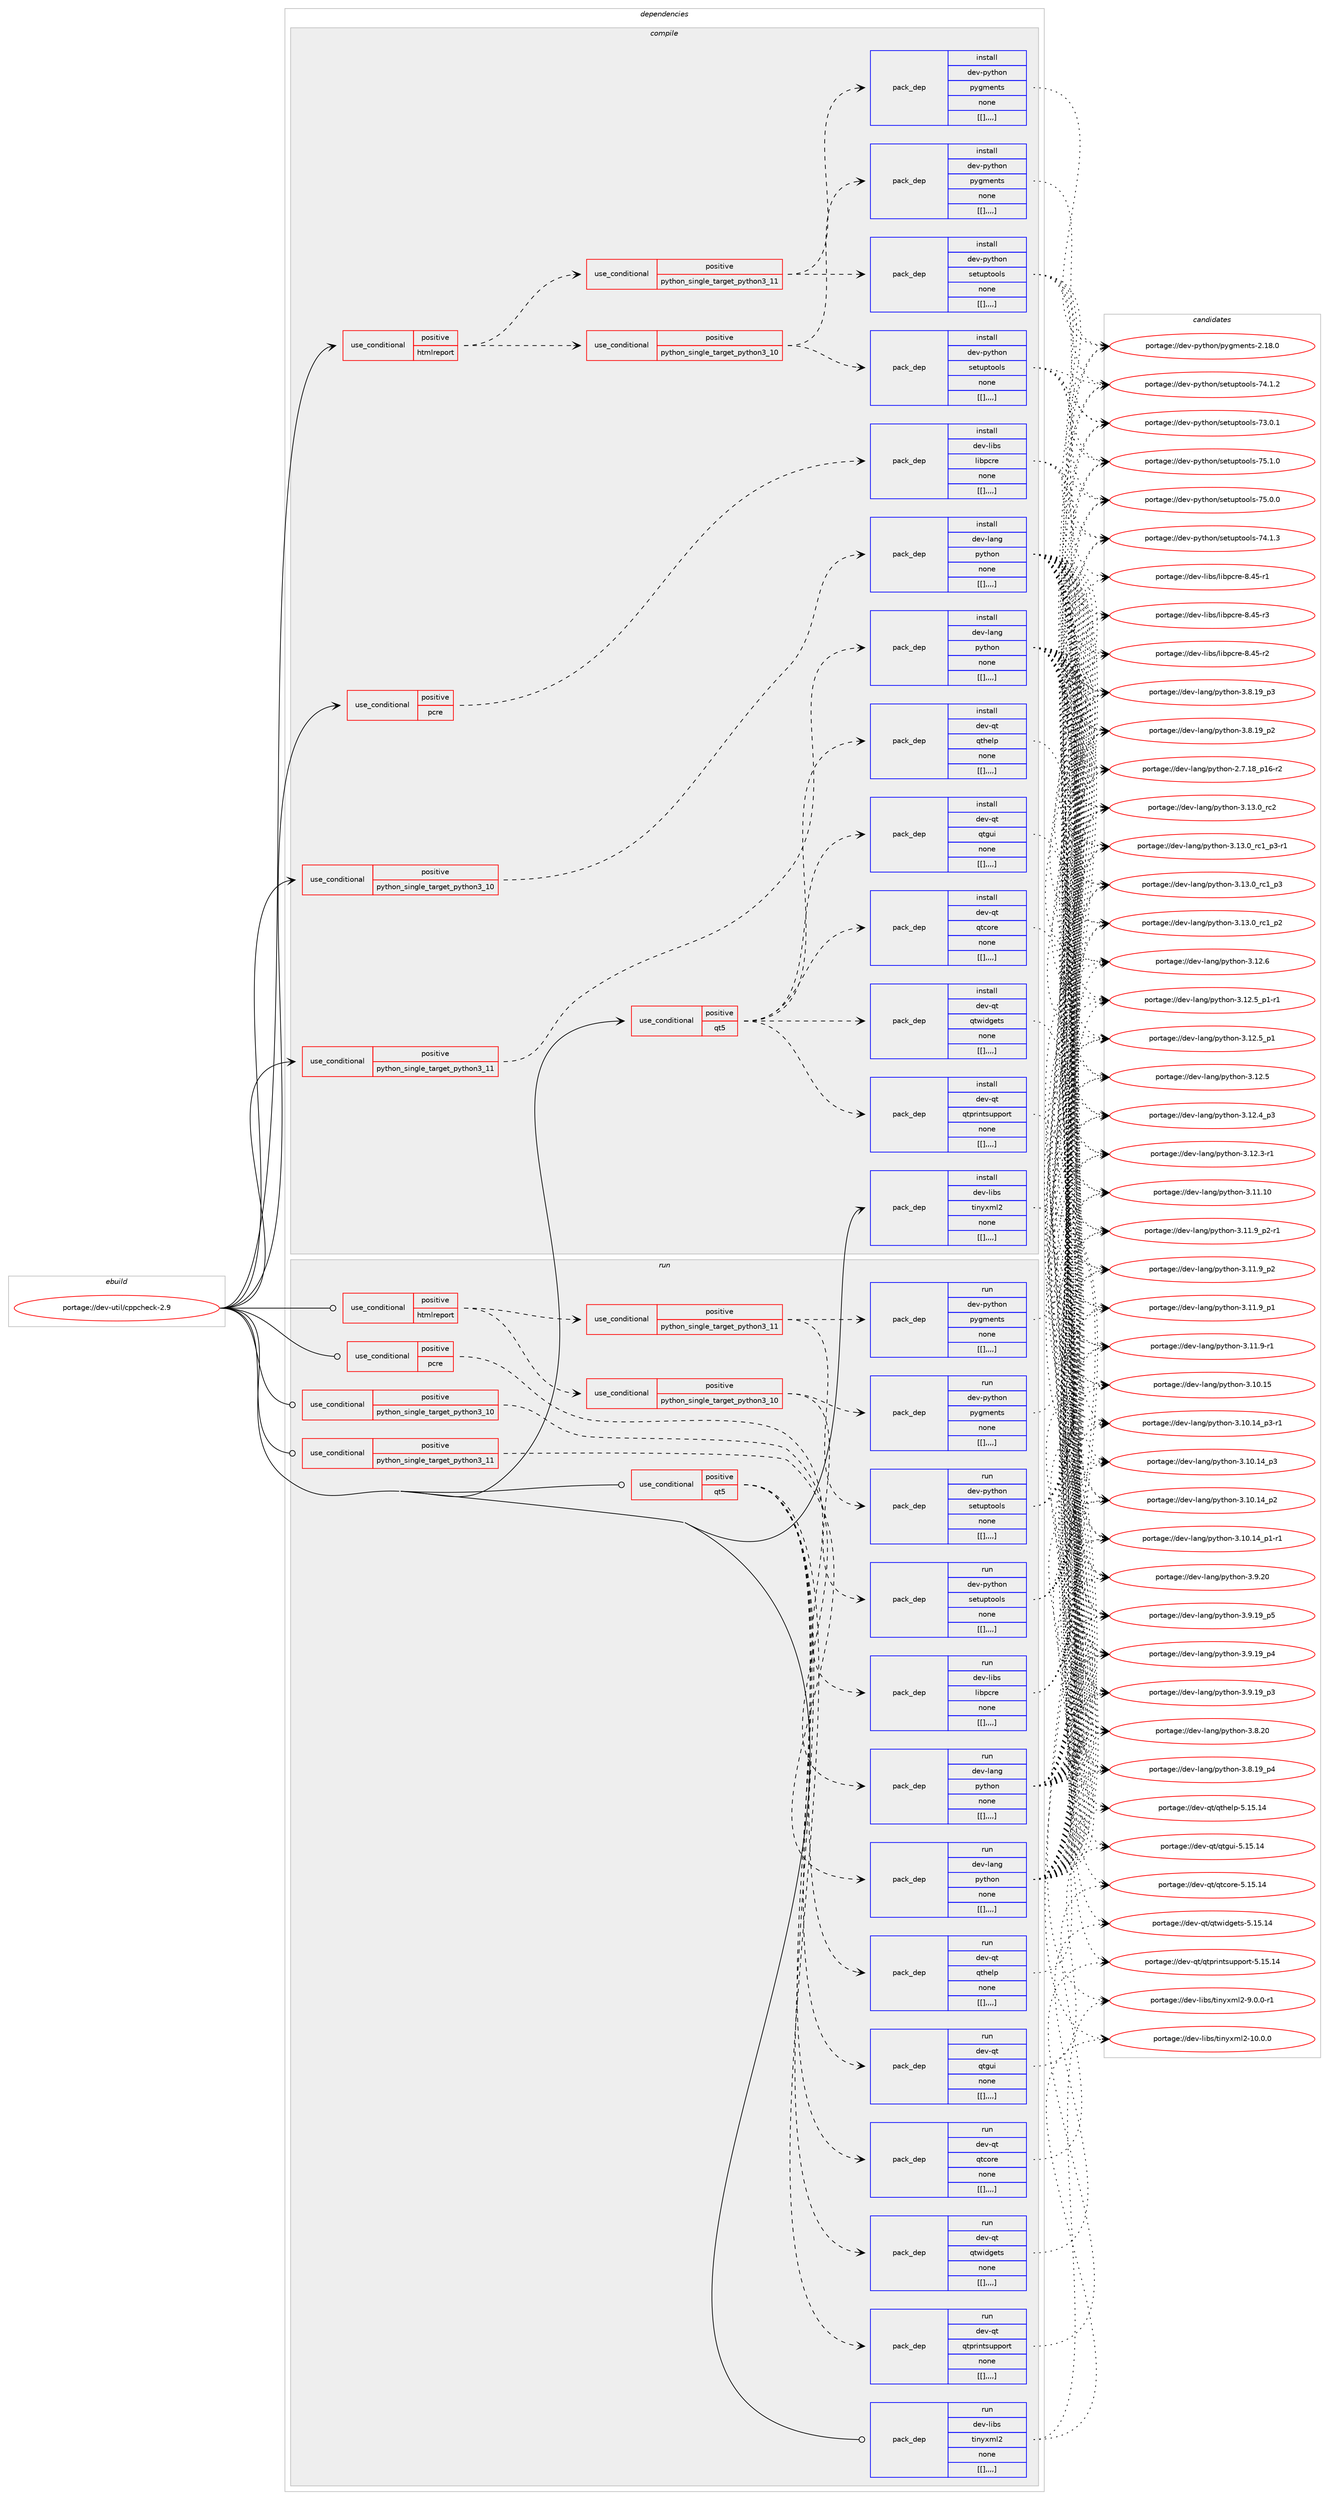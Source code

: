 digraph prolog {

# *************
# Graph options
# *************

newrank=true;
concentrate=true;
compound=true;
graph [rankdir=LR,fontname=Helvetica,fontsize=10,ranksep=1.5];#, ranksep=2.5, nodesep=0.2];
edge  [arrowhead=vee];
node  [fontname=Helvetica,fontsize=10];

# **********
# The ebuild
# **********

subgraph cluster_leftcol {
color=gray;
label=<<i>ebuild</i>>;
id [label="portage://dev-util/cppcheck-2.9", color=red, width=4, href="../dev-util/cppcheck-2.9.svg"];
}

# ****************
# The dependencies
# ****************

subgraph cluster_midcol {
color=gray;
label=<<i>dependencies</i>>;
subgraph cluster_compile {
fillcolor="#eeeeee";
style=filled;
label=<<i>compile</i>>;
subgraph cond61363 {
dependency216048 [label=<<TABLE BORDER="0" CELLBORDER="1" CELLSPACING="0" CELLPADDING="4"><TR><TD ROWSPAN="3" CELLPADDING="10">use_conditional</TD></TR><TR><TD>positive</TD></TR><TR><TD>htmlreport</TD></TR></TABLE>>, shape=none, color=red];
subgraph cond61364 {
dependency216049 [label=<<TABLE BORDER="0" CELLBORDER="1" CELLSPACING="0" CELLPADDING="4"><TR><TD ROWSPAN="3" CELLPADDING="10">use_conditional</TD></TR><TR><TD>positive</TD></TR><TR><TD>python_single_target_python3_10</TD></TR></TABLE>>, shape=none, color=red];
subgraph pack153289 {
dependency216050 [label=<<TABLE BORDER="0" CELLBORDER="1" CELLSPACING="0" CELLPADDING="4" WIDTH="220"><TR><TD ROWSPAN="6" CELLPADDING="30">pack_dep</TD></TR><TR><TD WIDTH="110">install</TD></TR><TR><TD>dev-python</TD></TR><TR><TD>pygments</TD></TR><TR><TD>none</TD></TR><TR><TD>[[],,,,]</TD></TR></TABLE>>, shape=none, color=blue];
}
dependency216049:e -> dependency216050:w [weight=20,style="dashed",arrowhead="vee"];
subgraph pack153290 {
dependency216051 [label=<<TABLE BORDER="0" CELLBORDER="1" CELLSPACING="0" CELLPADDING="4" WIDTH="220"><TR><TD ROWSPAN="6" CELLPADDING="30">pack_dep</TD></TR><TR><TD WIDTH="110">install</TD></TR><TR><TD>dev-python</TD></TR><TR><TD>setuptools</TD></TR><TR><TD>none</TD></TR><TR><TD>[[],,,,]</TD></TR></TABLE>>, shape=none, color=blue];
}
dependency216049:e -> dependency216051:w [weight=20,style="dashed",arrowhead="vee"];
}
dependency216048:e -> dependency216049:w [weight=20,style="dashed",arrowhead="vee"];
subgraph cond61365 {
dependency216052 [label=<<TABLE BORDER="0" CELLBORDER="1" CELLSPACING="0" CELLPADDING="4"><TR><TD ROWSPAN="3" CELLPADDING="10">use_conditional</TD></TR><TR><TD>positive</TD></TR><TR><TD>python_single_target_python3_11</TD></TR></TABLE>>, shape=none, color=red];
subgraph pack153291 {
dependency216053 [label=<<TABLE BORDER="0" CELLBORDER="1" CELLSPACING="0" CELLPADDING="4" WIDTH="220"><TR><TD ROWSPAN="6" CELLPADDING="30">pack_dep</TD></TR><TR><TD WIDTH="110">install</TD></TR><TR><TD>dev-python</TD></TR><TR><TD>pygments</TD></TR><TR><TD>none</TD></TR><TR><TD>[[],,,,]</TD></TR></TABLE>>, shape=none, color=blue];
}
dependency216052:e -> dependency216053:w [weight=20,style="dashed",arrowhead="vee"];
subgraph pack153292 {
dependency216054 [label=<<TABLE BORDER="0" CELLBORDER="1" CELLSPACING="0" CELLPADDING="4" WIDTH="220"><TR><TD ROWSPAN="6" CELLPADDING="30">pack_dep</TD></TR><TR><TD WIDTH="110">install</TD></TR><TR><TD>dev-python</TD></TR><TR><TD>setuptools</TD></TR><TR><TD>none</TD></TR><TR><TD>[[],,,,]</TD></TR></TABLE>>, shape=none, color=blue];
}
dependency216052:e -> dependency216054:w [weight=20,style="dashed",arrowhead="vee"];
}
dependency216048:e -> dependency216052:w [weight=20,style="dashed",arrowhead="vee"];
}
id:e -> dependency216048:w [weight=20,style="solid",arrowhead="vee"];
subgraph cond61366 {
dependency216055 [label=<<TABLE BORDER="0" CELLBORDER="1" CELLSPACING="0" CELLPADDING="4"><TR><TD ROWSPAN="3" CELLPADDING="10">use_conditional</TD></TR><TR><TD>positive</TD></TR><TR><TD>pcre</TD></TR></TABLE>>, shape=none, color=red];
subgraph pack153293 {
dependency216056 [label=<<TABLE BORDER="0" CELLBORDER="1" CELLSPACING="0" CELLPADDING="4" WIDTH="220"><TR><TD ROWSPAN="6" CELLPADDING="30">pack_dep</TD></TR><TR><TD WIDTH="110">install</TD></TR><TR><TD>dev-libs</TD></TR><TR><TD>libpcre</TD></TR><TR><TD>none</TD></TR><TR><TD>[[],,,,]</TD></TR></TABLE>>, shape=none, color=blue];
}
dependency216055:e -> dependency216056:w [weight=20,style="dashed",arrowhead="vee"];
}
id:e -> dependency216055:w [weight=20,style="solid",arrowhead="vee"];
subgraph cond61367 {
dependency216057 [label=<<TABLE BORDER="0" CELLBORDER="1" CELLSPACING="0" CELLPADDING="4"><TR><TD ROWSPAN="3" CELLPADDING="10">use_conditional</TD></TR><TR><TD>positive</TD></TR><TR><TD>python_single_target_python3_10</TD></TR></TABLE>>, shape=none, color=red];
subgraph pack153294 {
dependency216058 [label=<<TABLE BORDER="0" CELLBORDER="1" CELLSPACING="0" CELLPADDING="4" WIDTH="220"><TR><TD ROWSPAN="6" CELLPADDING="30">pack_dep</TD></TR><TR><TD WIDTH="110">install</TD></TR><TR><TD>dev-lang</TD></TR><TR><TD>python</TD></TR><TR><TD>none</TD></TR><TR><TD>[[],,,,]</TD></TR></TABLE>>, shape=none, color=blue];
}
dependency216057:e -> dependency216058:w [weight=20,style="dashed",arrowhead="vee"];
}
id:e -> dependency216057:w [weight=20,style="solid",arrowhead="vee"];
subgraph cond61368 {
dependency216059 [label=<<TABLE BORDER="0" CELLBORDER="1" CELLSPACING="0" CELLPADDING="4"><TR><TD ROWSPAN="3" CELLPADDING="10">use_conditional</TD></TR><TR><TD>positive</TD></TR><TR><TD>python_single_target_python3_11</TD></TR></TABLE>>, shape=none, color=red];
subgraph pack153295 {
dependency216060 [label=<<TABLE BORDER="0" CELLBORDER="1" CELLSPACING="0" CELLPADDING="4" WIDTH="220"><TR><TD ROWSPAN="6" CELLPADDING="30">pack_dep</TD></TR><TR><TD WIDTH="110">install</TD></TR><TR><TD>dev-lang</TD></TR><TR><TD>python</TD></TR><TR><TD>none</TD></TR><TR><TD>[[],,,,]</TD></TR></TABLE>>, shape=none, color=blue];
}
dependency216059:e -> dependency216060:w [weight=20,style="dashed",arrowhead="vee"];
}
id:e -> dependency216059:w [weight=20,style="solid",arrowhead="vee"];
subgraph cond61369 {
dependency216061 [label=<<TABLE BORDER="0" CELLBORDER="1" CELLSPACING="0" CELLPADDING="4"><TR><TD ROWSPAN="3" CELLPADDING="10">use_conditional</TD></TR><TR><TD>positive</TD></TR><TR><TD>qt5</TD></TR></TABLE>>, shape=none, color=red];
subgraph pack153296 {
dependency216062 [label=<<TABLE BORDER="0" CELLBORDER="1" CELLSPACING="0" CELLPADDING="4" WIDTH="220"><TR><TD ROWSPAN="6" CELLPADDING="30">pack_dep</TD></TR><TR><TD WIDTH="110">install</TD></TR><TR><TD>dev-qt</TD></TR><TR><TD>qtcore</TD></TR><TR><TD>none</TD></TR><TR><TD>[[],,,,]</TD></TR></TABLE>>, shape=none, color=blue];
}
dependency216061:e -> dependency216062:w [weight=20,style="dashed",arrowhead="vee"];
subgraph pack153297 {
dependency216063 [label=<<TABLE BORDER="0" CELLBORDER="1" CELLSPACING="0" CELLPADDING="4" WIDTH="220"><TR><TD ROWSPAN="6" CELLPADDING="30">pack_dep</TD></TR><TR><TD WIDTH="110">install</TD></TR><TR><TD>dev-qt</TD></TR><TR><TD>qtgui</TD></TR><TR><TD>none</TD></TR><TR><TD>[[],,,,]</TD></TR></TABLE>>, shape=none, color=blue];
}
dependency216061:e -> dependency216063:w [weight=20,style="dashed",arrowhead="vee"];
subgraph pack153298 {
dependency216064 [label=<<TABLE BORDER="0" CELLBORDER="1" CELLSPACING="0" CELLPADDING="4" WIDTH="220"><TR><TD ROWSPAN="6" CELLPADDING="30">pack_dep</TD></TR><TR><TD WIDTH="110">install</TD></TR><TR><TD>dev-qt</TD></TR><TR><TD>qthelp</TD></TR><TR><TD>none</TD></TR><TR><TD>[[],,,,]</TD></TR></TABLE>>, shape=none, color=blue];
}
dependency216061:e -> dependency216064:w [weight=20,style="dashed",arrowhead="vee"];
subgraph pack153299 {
dependency216065 [label=<<TABLE BORDER="0" CELLBORDER="1" CELLSPACING="0" CELLPADDING="4" WIDTH="220"><TR><TD ROWSPAN="6" CELLPADDING="30">pack_dep</TD></TR><TR><TD WIDTH="110">install</TD></TR><TR><TD>dev-qt</TD></TR><TR><TD>qtprintsupport</TD></TR><TR><TD>none</TD></TR><TR><TD>[[],,,,]</TD></TR></TABLE>>, shape=none, color=blue];
}
dependency216061:e -> dependency216065:w [weight=20,style="dashed",arrowhead="vee"];
subgraph pack153300 {
dependency216066 [label=<<TABLE BORDER="0" CELLBORDER="1" CELLSPACING="0" CELLPADDING="4" WIDTH="220"><TR><TD ROWSPAN="6" CELLPADDING="30">pack_dep</TD></TR><TR><TD WIDTH="110">install</TD></TR><TR><TD>dev-qt</TD></TR><TR><TD>qtwidgets</TD></TR><TR><TD>none</TD></TR><TR><TD>[[],,,,]</TD></TR></TABLE>>, shape=none, color=blue];
}
dependency216061:e -> dependency216066:w [weight=20,style="dashed",arrowhead="vee"];
}
id:e -> dependency216061:w [weight=20,style="solid",arrowhead="vee"];
subgraph pack153301 {
dependency216067 [label=<<TABLE BORDER="0" CELLBORDER="1" CELLSPACING="0" CELLPADDING="4" WIDTH="220"><TR><TD ROWSPAN="6" CELLPADDING="30">pack_dep</TD></TR><TR><TD WIDTH="110">install</TD></TR><TR><TD>dev-libs</TD></TR><TR><TD>tinyxml2</TD></TR><TR><TD>none</TD></TR><TR><TD>[[],,,,]</TD></TR></TABLE>>, shape=none, color=blue];
}
id:e -> dependency216067:w [weight=20,style="solid",arrowhead="vee"];
}
subgraph cluster_compileandrun {
fillcolor="#eeeeee";
style=filled;
label=<<i>compile and run</i>>;
}
subgraph cluster_run {
fillcolor="#eeeeee";
style=filled;
label=<<i>run</i>>;
subgraph cond61370 {
dependency216068 [label=<<TABLE BORDER="0" CELLBORDER="1" CELLSPACING="0" CELLPADDING="4"><TR><TD ROWSPAN="3" CELLPADDING="10">use_conditional</TD></TR><TR><TD>positive</TD></TR><TR><TD>htmlreport</TD></TR></TABLE>>, shape=none, color=red];
subgraph cond61371 {
dependency216069 [label=<<TABLE BORDER="0" CELLBORDER="1" CELLSPACING="0" CELLPADDING="4"><TR><TD ROWSPAN="3" CELLPADDING="10">use_conditional</TD></TR><TR><TD>positive</TD></TR><TR><TD>python_single_target_python3_10</TD></TR></TABLE>>, shape=none, color=red];
subgraph pack153302 {
dependency216070 [label=<<TABLE BORDER="0" CELLBORDER="1" CELLSPACING="0" CELLPADDING="4" WIDTH="220"><TR><TD ROWSPAN="6" CELLPADDING="30">pack_dep</TD></TR><TR><TD WIDTH="110">run</TD></TR><TR><TD>dev-python</TD></TR><TR><TD>pygments</TD></TR><TR><TD>none</TD></TR><TR><TD>[[],,,,]</TD></TR></TABLE>>, shape=none, color=blue];
}
dependency216069:e -> dependency216070:w [weight=20,style="dashed",arrowhead="vee"];
subgraph pack153303 {
dependency216071 [label=<<TABLE BORDER="0" CELLBORDER="1" CELLSPACING="0" CELLPADDING="4" WIDTH="220"><TR><TD ROWSPAN="6" CELLPADDING="30">pack_dep</TD></TR><TR><TD WIDTH="110">run</TD></TR><TR><TD>dev-python</TD></TR><TR><TD>setuptools</TD></TR><TR><TD>none</TD></TR><TR><TD>[[],,,,]</TD></TR></TABLE>>, shape=none, color=blue];
}
dependency216069:e -> dependency216071:w [weight=20,style="dashed",arrowhead="vee"];
}
dependency216068:e -> dependency216069:w [weight=20,style="dashed",arrowhead="vee"];
subgraph cond61372 {
dependency216072 [label=<<TABLE BORDER="0" CELLBORDER="1" CELLSPACING="0" CELLPADDING="4"><TR><TD ROWSPAN="3" CELLPADDING="10">use_conditional</TD></TR><TR><TD>positive</TD></TR><TR><TD>python_single_target_python3_11</TD></TR></TABLE>>, shape=none, color=red];
subgraph pack153304 {
dependency216073 [label=<<TABLE BORDER="0" CELLBORDER="1" CELLSPACING="0" CELLPADDING="4" WIDTH="220"><TR><TD ROWSPAN="6" CELLPADDING="30">pack_dep</TD></TR><TR><TD WIDTH="110">run</TD></TR><TR><TD>dev-python</TD></TR><TR><TD>pygments</TD></TR><TR><TD>none</TD></TR><TR><TD>[[],,,,]</TD></TR></TABLE>>, shape=none, color=blue];
}
dependency216072:e -> dependency216073:w [weight=20,style="dashed",arrowhead="vee"];
subgraph pack153305 {
dependency216074 [label=<<TABLE BORDER="0" CELLBORDER="1" CELLSPACING="0" CELLPADDING="4" WIDTH="220"><TR><TD ROWSPAN="6" CELLPADDING="30">pack_dep</TD></TR><TR><TD WIDTH="110">run</TD></TR><TR><TD>dev-python</TD></TR><TR><TD>setuptools</TD></TR><TR><TD>none</TD></TR><TR><TD>[[],,,,]</TD></TR></TABLE>>, shape=none, color=blue];
}
dependency216072:e -> dependency216074:w [weight=20,style="dashed",arrowhead="vee"];
}
dependency216068:e -> dependency216072:w [weight=20,style="dashed",arrowhead="vee"];
}
id:e -> dependency216068:w [weight=20,style="solid",arrowhead="odot"];
subgraph cond61373 {
dependency216075 [label=<<TABLE BORDER="0" CELLBORDER="1" CELLSPACING="0" CELLPADDING="4"><TR><TD ROWSPAN="3" CELLPADDING="10">use_conditional</TD></TR><TR><TD>positive</TD></TR><TR><TD>pcre</TD></TR></TABLE>>, shape=none, color=red];
subgraph pack153306 {
dependency216076 [label=<<TABLE BORDER="0" CELLBORDER="1" CELLSPACING="0" CELLPADDING="4" WIDTH="220"><TR><TD ROWSPAN="6" CELLPADDING="30">pack_dep</TD></TR><TR><TD WIDTH="110">run</TD></TR><TR><TD>dev-libs</TD></TR><TR><TD>libpcre</TD></TR><TR><TD>none</TD></TR><TR><TD>[[],,,,]</TD></TR></TABLE>>, shape=none, color=blue];
}
dependency216075:e -> dependency216076:w [weight=20,style="dashed",arrowhead="vee"];
}
id:e -> dependency216075:w [weight=20,style="solid",arrowhead="odot"];
subgraph cond61374 {
dependency216077 [label=<<TABLE BORDER="0" CELLBORDER="1" CELLSPACING="0" CELLPADDING="4"><TR><TD ROWSPAN="3" CELLPADDING="10">use_conditional</TD></TR><TR><TD>positive</TD></TR><TR><TD>python_single_target_python3_10</TD></TR></TABLE>>, shape=none, color=red];
subgraph pack153307 {
dependency216078 [label=<<TABLE BORDER="0" CELLBORDER="1" CELLSPACING="0" CELLPADDING="4" WIDTH="220"><TR><TD ROWSPAN="6" CELLPADDING="30">pack_dep</TD></TR><TR><TD WIDTH="110">run</TD></TR><TR><TD>dev-lang</TD></TR><TR><TD>python</TD></TR><TR><TD>none</TD></TR><TR><TD>[[],,,,]</TD></TR></TABLE>>, shape=none, color=blue];
}
dependency216077:e -> dependency216078:w [weight=20,style="dashed",arrowhead="vee"];
}
id:e -> dependency216077:w [weight=20,style="solid",arrowhead="odot"];
subgraph cond61375 {
dependency216079 [label=<<TABLE BORDER="0" CELLBORDER="1" CELLSPACING="0" CELLPADDING="4"><TR><TD ROWSPAN="3" CELLPADDING="10">use_conditional</TD></TR><TR><TD>positive</TD></TR><TR><TD>python_single_target_python3_11</TD></TR></TABLE>>, shape=none, color=red];
subgraph pack153308 {
dependency216080 [label=<<TABLE BORDER="0" CELLBORDER="1" CELLSPACING="0" CELLPADDING="4" WIDTH="220"><TR><TD ROWSPAN="6" CELLPADDING="30">pack_dep</TD></TR><TR><TD WIDTH="110">run</TD></TR><TR><TD>dev-lang</TD></TR><TR><TD>python</TD></TR><TR><TD>none</TD></TR><TR><TD>[[],,,,]</TD></TR></TABLE>>, shape=none, color=blue];
}
dependency216079:e -> dependency216080:w [weight=20,style="dashed",arrowhead="vee"];
}
id:e -> dependency216079:w [weight=20,style="solid",arrowhead="odot"];
subgraph cond61376 {
dependency216081 [label=<<TABLE BORDER="0" CELLBORDER="1" CELLSPACING="0" CELLPADDING="4"><TR><TD ROWSPAN="3" CELLPADDING="10">use_conditional</TD></TR><TR><TD>positive</TD></TR><TR><TD>qt5</TD></TR></TABLE>>, shape=none, color=red];
subgraph pack153309 {
dependency216082 [label=<<TABLE BORDER="0" CELLBORDER="1" CELLSPACING="0" CELLPADDING="4" WIDTH="220"><TR><TD ROWSPAN="6" CELLPADDING="30">pack_dep</TD></TR><TR><TD WIDTH="110">run</TD></TR><TR><TD>dev-qt</TD></TR><TR><TD>qtcore</TD></TR><TR><TD>none</TD></TR><TR><TD>[[],,,,]</TD></TR></TABLE>>, shape=none, color=blue];
}
dependency216081:e -> dependency216082:w [weight=20,style="dashed",arrowhead="vee"];
subgraph pack153310 {
dependency216083 [label=<<TABLE BORDER="0" CELLBORDER="1" CELLSPACING="0" CELLPADDING="4" WIDTH="220"><TR><TD ROWSPAN="6" CELLPADDING="30">pack_dep</TD></TR><TR><TD WIDTH="110">run</TD></TR><TR><TD>dev-qt</TD></TR><TR><TD>qtgui</TD></TR><TR><TD>none</TD></TR><TR><TD>[[],,,,]</TD></TR></TABLE>>, shape=none, color=blue];
}
dependency216081:e -> dependency216083:w [weight=20,style="dashed",arrowhead="vee"];
subgraph pack153311 {
dependency216084 [label=<<TABLE BORDER="0" CELLBORDER="1" CELLSPACING="0" CELLPADDING="4" WIDTH="220"><TR><TD ROWSPAN="6" CELLPADDING="30">pack_dep</TD></TR><TR><TD WIDTH="110">run</TD></TR><TR><TD>dev-qt</TD></TR><TR><TD>qthelp</TD></TR><TR><TD>none</TD></TR><TR><TD>[[],,,,]</TD></TR></TABLE>>, shape=none, color=blue];
}
dependency216081:e -> dependency216084:w [weight=20,style="dashed",arrowhead="vee"];
subgraph pack153312 {
dependency216085 [label=<<TABLE BORDER="0" CELLBORDER="1" CELLSPACING="0" CELLPADDING="4" WIDTH="220"><TR><TD ROWSPAN="6" CELLPADDING="30">pack_dep</TD></TR><TR><TD WIDTH="110">run</TD></TR><TR><TD>dev-qt</TD></TR><TR><TD>qtprintsupport</TD></TR><TR><TD>none</TD></TR><TR><TD>[[],,,,]</TD></TR></TABLE>>, shape=none, color=blue];
}
dependency216081:e -> dependency216085:w [weight=20,style="dashed",arrowhead="vee"];
subgraph pack153313 {
dependency216086 [label=<<TABLE BORDER="0" CELLBORDER="1" CELLSPACING="0" CELLPADDING="4" WIDTH="220"><TR><TD ROWSPAN="6" CELLPADDING="30">pack_dep</TD></TR><TR><TD WIDTH="110">run</TD></TR><TR><TD>dev-qt</TD></TR><TR><TD>qtwidgets</TD></TR><TR><TD>none</TD></TR><TR><TD>[[],,,,]</TD></TR></TABLE>>, shape=none, color=blue];
}
dependency216081:e -> dependency216086:w [weight=20,style="dashed",arrowhead="vee"];
}
id:e -> dependency216081:w [weight=20,style="solid",arrowhead="odot"];
subgraph pack153314 {
dependency216087 [label=<<TABLE BORDER="0" CELLBORDER="1" CELLSPACING="0" CELLPADDING="4" WIDTH="220"><TR><TD ROWSPAN="6" CELLPADDING="30">pack_dep</TD></TR><TR><TD WIDTH="110">run</TD></TR><TR><TD>dev-libs</TD></TR><TR><TD>tinyxml2</TD></TR><TR><TD>none</TD></TR><TR><TD>[[],,,,]</TD></TR></TABLE>>, shape=none, color=blue];
}
id:e -> dependency216087:w [weight=20,style="solid",arrowhead="odot"];
}
}

# **************
# The candidates
# **************

subgraph cluster_choices {
rank=same;
color=gray;
label=<<i>candidates</i>>;

subgraph choice153289 {
color=black;
nodesep=1;
choice100101118451121211161041111104711212110310910111011611545504649564648 [label="portage://dev-python/pygments-2.18.0", color=red, width=4,href="../dev-python/pygments-2.18.0.svg"];
dependency216050:e -> choice100101118451121211161041111104711212110310910111011611545504649564648:w [style=dotted,weight="100"];
}
subgraph choice153290 {
color=black;
nodesep=1;
choice100101118451121211161041111104711510111611711211611111110811545555346494648 [label="portage://dev-python/setuptools-75.1.0", color=red, width=4,href="../dev-python/setuptools-75.1.0.svg"];
choice100101118451121211161041111104711510111611711211611111110811545555346484648 [label="portage://dev-python/setuptools-75.0.0", color=red, width=4,href="../dev-python/setuptools-75.0.0.svg"];
choice100101118451121211161041111104711510111611711211611111110811545555246494651 [label="portage://dev-python/setuptools-74.1.3", color=red, width=4,href="../dev-python/setuptools-74.1.3.svg"];
choice100101118451121211161041111104711510111611711211611111110811545555246494650 [label="portage://dev-python/setuptools-74.1.2", color=red, width=4,href="../dev-python/setuptools-74.1.2.svg"];
choice100101118451121211161041111104711510111611711211611111110811545555146484649 [label="portage://dev-python/setuptools-73.0.1", color=red, width=4,href="../dev-python/setuptools-73.0.1.svg"];
dependency216051:e -> choice100101118451121211161041111104711510111611711211611111110811545555346494648:w [style=dotted,weight="100"];
dependency216051:e -> choice100101118451121211161041111104711510111611711211611111110811545555346484648:w [style=dotted,weight="100"];
dependency216051:e -> choice100101118451121211161041111104711510111611711211611111110811545555246494651:w [style=dotted,weight="100"];
dependency216051:e -> choice100101118451121211161041111104711510111611711211611111110811545555246494650:w [style=dotted,weight="100"];
dependency216051:e -> choice100101118451121211161041111104711510111611711211611111110811545555146484649:w [style=dotted,weight="100"];
}
subgraph choice153291 {
color=black;
nodesep=1;
choice100101118451121211161041111104711212110310910111011611545504649564648 [label="portage://dev-python/pygments-2.18.0", color=red, width=4,href="../dev-python/pygments-2.18.0.svg"];
dependency216053:e -> choice100101118451121211161041111104711212110310910111011611545504649564648:w [style=dotted,weight="100"];
}
subgraph choice153292 {
color=black;
nodesep=1;
choice100101118451121211161041111104711510111611711211611111110811545555346494648 [label="portage://dev-python/setuptools-75.1.0", color=red, width=4,href="../dev-python/setuptools-75.1.0.svg"];
choice100101118451121211161041111104711510111611711211611111110811545555346484648 [label="portage://dev-python/setuptools-75.0.0", color=red, width=4,href="../dev-python/setuptools-75.0.0.svg"];
choice100101118451121211161041111104711510111611711211611111110811545555246494651 [label="portage://dev-python/setuptools-74.1.3", color=red, width=4,href="../dev-python/setuptools-74.1.3.svg"];
choice100101118451121211161041111104711510111611711211611111110811545555246494650 [label="portage://dev-python/setuptools-74.1.2", color=red, width=4,href="../dev-python/setuptools-74.1.2.svg"];
choice100101118451121211161041111104711510111611711211611111110811545555146484649 [label="portage://dev-python/setuptools-73.0.1", color=red, width=4,href="../dev-python/setuptools-73.0.1.svg"];
dependency216054:e -> choice100101118451121211161041111104711510111611711211611111110811545555346494648:w [style=dotted,weight="100"];
dependency216054:e -> choice100101118451121211161041111104711510111611711211611111110811545555346484648:w [style=dotted,weight="100"];
dependency216054:e -> choice100101118451121211161041111104711510111611711211611111110811545555246494651:w [style=dotted,weight="100"];
dependency216054:e -> choice100101118451121211161041111104711510111611711211611111110811545555246494650:w [style=dotted,weight="100"];
dependency216054:e -> choice100101118451121211161041111104711510111611711211611111110811545555146484649:w [style=dotted,weight="100"];
}
subgraph choice153293 {
color=black;
nodesep=1;
choice100101118451081059811547108105981129911410145564652534511451 [label="portage://dev-libs/libpcre-8.45-r3", color=red, width=4,href="../dev-libs/libpcre-8.45-r3.svg"];
choice100101118451081059811547108105981129911410145564652534511450 [label="portage://dev-libs/libpcre-8.45-r2", color=red, width=4,href="../dev-libs/libpcre-8.45-r2.svg"];
choice100101118451081059811547108105981129911410145564652534511449 [label="portage://dev-libs/libpcre-8.45-r1", color=red, width=4,href="../dev-libs/libpcre-8.45-r1.svg"];
dependency216056:e -> choice100101118451081059811547108105981129911410145564652534511451:w [style=dotted,weight="100"];
dependency216056:e -> choice100101118451081059811547108105981129911410145564652534511450:w [style=dotted,weight="100"];
dependency216056:e -> choice100101118451081059811547108105981129911410145564652534511449:w [style=dotted,weight="100"];
}
subgraph choice153294 {
color=black;
nodesep=1;
choice10010111845108971101034711212111610411111045514649514648951149950 [label="portage://dev-lang/python-3.13.0_rc2", color=red, width=4,href="../dev-lang/python-3.13.0_rc2.svg"];
choice1001011184510897110103471121211161041111104551464951464895114994995112514511449 [label="portage://dev-lang/python-3.13.0_rc1_p3-r1", color=red, width=4,href="../dev-lang/python-3.13.0_rc1_p3-r1.svg"];
choice100101118451089711010347112121116104111110455146495146489511499499511251 [label="portage://dev-lang/python-3.13.0_rc1_p3", color=red, width=4,href="../dev-lang/python-3.13.0_rc1_p3.svg"];
choice100101118451089711010347112121116104111110455146495146489511499499511250 [label="portage://dev-lang/python-3.13.0_rc1_p2", color=red, width=4,href="../dev-lang/python-3.13.0_rc1_p2.svg"];
choice10010111845108971101034711212111610411111045514649504654 [label="portage://dev-lang/python-3.12.6", color=red, width=4,href="../dev-lang/python-3.12.6.svg"];
choice1001011184510897110103471121211161041111104551464950465395112494511449 [label="portage://dev-lang/python-3.12.5_p1-r1", color=red, width=4,href="../dev-lang/python-3.12.5_p1-r1.svg"];
choice100101118451089711010347112121116104111110455146495046539511249 [label="portage://dev-lang/python-3.12.5_p1", color=red, width=4,href="../dev-lang/python-3.12.5_p1.svg"];
choice10010111845108971101034711212111610411111045514649504653 [label="portage://dev-lang/python-3.12.5", color=red, width=4,href="../dev-lang/python-3.12.5.svg"];
choice100101118451089711010347112121116104111110455146495046529511251 [label="portage://dev-lang/python-3.12.4_p3", color=red, width=4,href="../dev-lang/python-3.12.4_p3.svg"];
choice100101118451089711010347112121116104111110455146495046514511449 [label="portage://dev-lang/python-3.12.3-r1", color=red, width=4,href="../dev-lang/python-3.12.3-r1.svg"];
choice1001011184510897110103471121211161041111104551464949464948 [label="portage://dev-lang/python-3.11.10", color=red, width=4,href="../dev-lang/python-3.11.10.svg"];
choice1001011184510897110103471121211161041111104551464949465795112504511449 [label="portage://dev-lang/python-3.11.9_p2-r1", color=red, width=4,href="../dev-lang/python-3.11.9_p2-r1.svg"];
choice100101118451089711010347112121116104111110455146494946579511250 [label="portage://dev-lang/python-3.11.9_p2", color=red, width=4,href="../dev-lang/python-3.11.9_p2.svg"];
choice100101118451089711010347112121116104111110455146494946579511249 [label="portage://dev-lang/python-3.11.9_p1", color=red, width=4,href="../dev-lang/python-3.11.9_p1.svg"];
choice100101118451089711010347112121116104111110455146494946574511449 [label="portage://dev-lang/python-3.11.9-r1", color=red, width=4,href="../dev-lang/python-3.11.9-r1.svg"];
choice1001011184510897110103471121211161041111104551464948464953 [label="portage://dev-lang/python-3.10.15", color=red, width=4,href="../dev-lang/python-3.10.15.svg"];
choice100101118451089711010347112121116104111110455146494846495295112514511449 [label="portage://dev-lang/python-3.10.14_p3-r1", color=red, width=4,href="../dev-lang/python-3.10.14_p3-r1.svg"];
choice10010111845108971101034711212111610411111045514649484649529511251 [label="portage://dev-lang/python-3.10.14_p3", color=red, width=4,href="../dev-lang/python-3.10.14_p3.svg"];
choice10010111845108971101034711212111610411111045514649484649529511250 [label="portage://dev-lang/python-3.10.14_p2", color=red, width=4,href="../dev-lang/python-3.10.14_p2.svg"];
choice100101118451089711010347112121116104111110455146494846495295112494511449 [label="portage://dev-lang/python-3.10.14_p1-r1", color=red, width=4,href="../dev-lang/python-3.10.14_p1-r1.svg"];
choice10010111845108971101034711212111610411111045514657465048 [label="portage://dev-lang/python-3.9.20", color=red, width=4,href="../dev-lang/python-3.9.20.svg"];
choice100101118451089711010347112121116104111110455146574649579511253 [label="portage://dev-lang/python-3.9.19_p5", color=red, width=4,href="../dev-lang/python-3.9.19_p5.svg"];
choice100101118451089711010347112121116104111110455146574649579511252 [label="portage://dev-lang/python-3.9.19_p4", color=red, width=4,href="../dev-lang/python-3.9.19_p4.svg"];
choice100101118451089711010347112121116104111110455146574649579511251 [label="portage://dev-lang/python-3.9.19_p3", color=red, width=4,href="../dev-lang/python-3.9.19_p3.svg"];
choice10010111845108971101034711212111610411111045514656465048 [label="portage://dev-lang/python-3.8.20", color=red, width=4,href="../dev-lang/python-3.8.20.svg"];
choice100101118451089711010347112121116104111110455146564649579511252 [label="portage://dev-lang/python-3.8.19_p4", color=red, width=4,href="../dev-lang/python-3.8.19_p4.svg"];
choice100101118451089711010347112121116104111110455146564649579511251 [label="portage://dev-lang/python-3.8.19_p3", color=red, width=4,href="../dev-lang/python-3.8.19_p3.svg"];
choice100101118451089711010347112121116104111110455146564649579511250 [label="portage://dev-lang/python-3.8.19_p2", color=red, width=4,href="../dev-lang/python-3.8.19_p2.svg"];
choice100101118451089711010347112121116104111110455046554649569511249544511450 [label="portage://dev-lang/python-2.7.18_p16-r2", color=red, width=4,href="../dev-lang/python-2.7.18_p16-r2.svg"];
dependency216058:e -> choice10010111845108971101034711212111610411111045514649514648951149950:w [style=dotted,weight="100"];
dependency216058:e -> choice1001011184510897110103471121211161041111104551464951464895114994995112514511449:w [style=dotted,weight="100"];
dependency216058:e -> choice100101118451089711010347112121116104111110455146495146489511499499511251:w [style=dotted,weight="100"];
dependency216058:e -> choice100101118451089711010347112121116104111110455146495146489511499499511250:w [style=dotted,weight="100"];
dependency216058:e -> choice10010111845108971101034711212111610411111045514649504654:w [style=dotted,weight="100"];
dependency216058:e -> choice1001011184510897110103471121211161041111104551464950465395112494511449:w [style=dotted,weight="100"];
dependency216058:e -> choice100101118451089711010347112121116104111110455146495046539511249:w [style=dotted,weight="100"];
dependency216058:e -> choice10010111845108971101034711212111610411111045514649504653:w [style=dotted,weight="100"];
dependency216058:e -> choice100101118451089711010347112121116104111110455146495046529511251:w [style=dotted,weight="100"];
dependency216058:e -> choice100101118451089711010347112121116104111110455146495046514511449:w [style=dotted,weight="100"];
dependency216058:e -> choice1001011184510897110103471121211161041111104551464949464948:w [style=dotted,weight="100"];
dependency216058:e -> choice1001011184510897110103471121211161041111104551464949465795112504511449:w [style=dotted,weight="100"];
dependency216058:e -> choice100101118451089711010347112121116104111110455146494946579511250:w [style=dotted,weight="100"];
dependency216058:e -> choice100101118451089711010347112121116104111110455146494946579511249:w [style=dotted,weight="100"];
dependency216058:e -> choice100101118451089711010347112121116104111110455146494946574511449:w [style=dotted,weight="100"];
dependency216058:e -> choice1001011184510897110103471121211161041111104551464948464953:w [style=dotted,weight="100"];
dependency216058:e -> choice100101118451089711010347112121116104111110455146494846495295112514511449:w [style=dotted,weight="100"];
dependency216058:e -> choice10010111845108971101034711212111610411111045514649484649529511251:w [style=dotted,weight="100"];
dependency216058:e -> choice10010111845108971101034711212111610411111045514649484649529511250:w [style=dotted,weight="100"];
dependency216058:e -> choice100101118451089711010347112121116104111110455146494846495295112494511449:w [style=dotted,weight="100"];
dependency216058:e -> choice10010111845108971101034711212111610411111045514657465048:w [style=dotted,weight="100"];
dependency216058:e -> choice100101118451089711010347112121116104111110455146574649579511253:w [style=dotted,weight="100"];
dependency216058:e -> choice100101118451089711010347112121116104111110455146574649579511252:w [style=dotted,weight="100"];
dependency216058:e -> choice100101118451089711010347112121116104111110455146574649579511251:w [style=dotted,weight="100"];
dependency216058:e -> choice10010111845108971101034711212111610411111045514656465048:w [style=dotted,weight="100"];
dependency216058:e -> choice100101118451089711010347112121116104111110455146564649579511252:w [style=dotted,weight="100"];
dependency216058:e -> choice100101118451089711010347112121116104111110455146564649579511251:w [style=dotted,weight="100"];
dependency216058:e -> choice100101118451089711010347112121116104111110455146564649579511250:w [style=dotted,weight="100"];
dependency216058:e -> choice100101118451089711010347112121116104111110455046554649569511249544511450:w [style=dotted,weight="100"];
}
subgraph choice153295 {
color=black;
nodesep=1;
choice10010111845108971101034711212111610411111045514649514648951149950 [label="portage://dev-lang/python-3.13.0_rc2", color=red, width=4,href="../dev-lang/python-3.13.0_rc2.svg"];
choice1001011184510897110103471121211161041111104551464951464895114994995112514511449 [label="portage://dev-lang/python-3.13.0_rc1_p3-r1", color=red, width=4,href="../dev-lang/python-3.13.0_rc1_p3-r1.svg"];
choice100101118451089711010347112121116104111110455146495146489511499499511251 [label="portage://dev-lang/python-3.13.0_rc1_p3", color=red, width=4,href="../dev-lang/python-3.13.0_rc1_p3.svg"];
choice100101118451089711010347112121116104111110455146495146489511499499511250 [label="portage://dev-lang/python-3.13.0_rc1_p2", color=red, width=4,href="../dev-lang/python-3.13.0_rc1_p2.svg"];
choice10010111845108971101034711212111610411111045514649504654 [label="portage://dev-lang/python-3.12.6", color=red, width=4,href="../dev-lang/python-3.12.6.svg"];
choice1001011184510897110103471121211161041111104551464950465395112494511449 [label="portage://dev-lang/python-3.12.5_p1-r1", color=red, width=4,href="../dev-lang/python-3.12.5_p1-r1.svg"];
choice100101118451089711010347112121116104111110455146495046539511249 [label="portage://dev-lang/python-3.12.5_p1", color=red, width=4,href="../dev-lang/python-3.12.5_p1.svg"];
choice10010111845108971101034711212111610411111045514649504653 [label="portage://dev-lang/python-3.12.5", color=red, width=4,href="../dev-lang/python-3.12.5.svg"];
choice100101118451089711010347112121116104111110455146495046529511251 [label="portage://dev-lang/python-3.12.4_p3", color=red, width=4,href="../dev-lang/python-3.12.4_p3.svg"];
choice100101118451089711010347112121116104111110455146495046514511449 [label="portage://dev-lang/python-3.12.3-r1", color=red, width=4,href="../dev-lang/python-3.12.3-r1.svg"];
choice1001011184510897110103471121211161041111104551464949464948 [label="portage://dev-lang/python-3.11.10", color=red, width=4,href="../dev-lang/python-3.11.10.svg"];
choice1001011184510897110103471121211161041111104551464949465795112504511449 [label="portage://dev-lang/python-3.11.9_p2-r1", color=red, width=4,href="../dev-lang/python-3.11.9_p2-r1.svg"];
choice100101118451089711010347112121116104111110455146494946579511250 [label="portage://dev-lang/python-3.11.9_p2", color=red, width=4,href="../dev-lang/python-3.11.9_p2.svg"];
choice100101118451089711010347112121116104111110455146494946579511249 [label="portage://dev-lang/python-3.11.9_p1", color=red, width=4,href="../dev-lang/python-3.11.9_p1.svg"];
choice100101118451089711010347112121116104111110455146494946574511449 [label="portage://dev-lang/python-3.11.9-r1", color=red, width=4,href="../dev-lang/python-3.11.9-r1.svg"];
choice1001011184510897110103471121211161041111104551464948464953 [label="portage://dev-lang/python-3.10.15", color=red, width=4,href="../dev-lang/python-3.10.15.svg"];
choice100101118451089711010347112121116104111110455146494846495295112514511449 [label="portage://dev-lang/python-3.10.14_p3-r1", color=red, width=4,href="../dev-lang/python-3.10.14_p3-r1.svg"];
choice10010111845108971101034711212111610411111045514649484649529511251 [label="portage://dev-lang/python-3.10.14_p3", color=red, width=4,href="../dev-lang/python-3.10.14_p3.svg"];
choice10010111845108971101034711212111610411111045514649484649529511250 [label="portage://dev-lang/python-3.10.14_p2", color=red, width=4,href="../dev-lang/python-3.10.14_p2.svg"];
choice100101118451089711010347112121116104111110455146494846495295112494511449 [label="portage://dev-lang/python-3.10.14_p1-r1", color=red, width=4,href="../dev-lang/python-3.10.14_p1-r1.svg"];
choice10010111845108971101034711212111610411111045514657465048 [label="portage://dev-lang/python-3.9.20", color=red, width=4,href="../dev-lang/python-3.9.20.svg"];
choice100101118451089711010347112121116104111110455146574649579511253 [label="portage://dev-lang/python-3.9.19_p5", color=red, width=4,href="../dev-lang/python-3.9.19_p5.svg"];
choice100101118451089711010347112121116104111110455146574649579511252 [label="portage://dev-lang/python-3.9.19_p4", color=red, width=4,href="../dev-lang/python-3.9.19_p4.svg"];
choice100101118451089711010347112121116104111110455146574649579511251 [label="portage://dev-lang/python-3.9.19_p3", color=red, width=4,href="../dev-lang/python-3.9.19_p3.svg"];
choice10010111845108971101034711212111610411111045514656465048 [label="portage://dev-lang/python-3.8.20", color=red, width=4,href="../dev-lang/python-3.8.20.svg"];
choice100101118451089711010347112121116104111110455146564649579511252 [label="portage://dev-lang/python-3.8.19_p4", color=red, width=4,href="../dev-lang/python-3.8.19_p4.svg"];
choice100101118451089711010347112121116104111110455146564649579511251 [label="portage://dev-lang/python-3.8.19_p3", color=red, width=4,href="../dev-lang/python-3.8.19_p3.svg"];
choice100101118451089711010347112121116104111110455146564649579511250 [label="portage://dev-lang/python-3.8.19_p2", color=red, width=4,href="../dev-lang/python-3.8.19_p2.svg"];
choice100101118451089711010347112121116104111110455046554649569511249544511450 [label="portage://dev-lang/python-2.7.18_p16-r2", color=red, width=4,href="../dev-lang/python-2.7.18_p16-r2.svg"];
dependency216060:e -> choice10010111845108971101034711212111610411111045514649514648951149950:w [style=dotted,weight="100"];
dependency216060:e -> choice1001011184510897110103471121211161041111104551464951464895114994995112514511449:w [style=dotted,weight="100"];
dependency216060:e -> choice100101118451089711010347112121116104111110455146495146489511499499511251:w [style=dotted,weight="100"];
dependency216060:e -> choice100101118451089711010347112121116104111110455146495146489511499499511250:w [style=dotted,weight="100"];
dependency216060:e -> choice10010111845108971101034711212111610411111045514649504654:w [style=dotted,weight="100"];
dependency216060:e -> choice1001011184510897110103471121211161041111104551464950465395112494511449:w [style=dotted,weight="100"];
dependency216060:e -> choice100101118451089711010347112121116104111110455146495046539511249:w [style=dotted,weight="100"];
dependency216060:e -> choice10010111845108971101034711212111610411111045514649504653:w [style=dotted,weight="100"];
dependency216060:e -> choice100101118451089711010347112121116104111110455146495046529511251:w [style=dotted,weight="100"];
dependency216060:e -> choice100101118451089711010347112121116104111110455146495046514511449:w [style=dotted,weight="100"];
dependency216060:e -> choice1001011184510897110103471121211161041111104551464949464948:w [style=dotted,weight="100"];
dependency216060:e -> choice1001011184510897110103471121211161041111104551464949465795112504511449:w [style=dotted,weight="100"];
dependency216060:e -> choice100101118451089711010347112121116104111110455146494946579511250:w [style=dotted,weight="100"];
dependency216060:e -> choice100101118451089711010347112121116104111110455146494946579511249:w [style=dotted,weight="100"];
dependency216060:e -> choice100101118451089711010347112121116104111110455146494946574511449:w [style=dotted,weight="100"];
dependency216060:e -> choice1001011184510897110103471121211161041111104551464948464953:w [style=dotted,weight="100"];
dependency216060:e -> choice100101118451089711010347112121116104111110455146494846495295112514511449:w [style=dotted,weight="100"];
dependency216060:e -> choice10010111845108971101034711212111610411111045514649484649529511251:w [style=dotted,weight="100"];
dependency216060:e -> choice10010111845108971101034711212111610411111045514649484649529511250:w [style=dotted,weight="100"];
dependency216060:e -> choice100101118451089711010347112121116104111110455146494846495295112494511449:w [style=dotted,weight="100"];
dependency216060:e -> choice10010111845108971101034711212111610411111045514657465048:w [style=dotted,weight="100"];
dependency216060:e -> choice100101118451089711010347112121116104111110455146574649579511253:w [style=dotted,weight="100"];
dependency216060:e -> choice100101118451089711010347112121116104111110455146574649579511252:w [style=dotted,weight="100"];
dependency216060:e -> choice100101118451089711010347112121116104111110455146574649579511251:w [style=dotted,weight="100"];
dependency216060:e -> choice10010111845108971101034711212111610411111045514656465048:w [style=dotted,weight="100"];
dependency216060:e -> choice100101118451089711010347112121116104111110455146564649579511252:w [style=dotted,weight="100"];
dependency216060:e -> choice100101118451089711010347112121116104111110455146564649579511251:w [style=dotted,weight="100"];
dependency216060:e -> choice100101118451089711010347112121116104111110455146564649579511250:w [style=dotted,weight="100"];
dependency216060:e -> choice100101118451089711010347112121116104111110455046554649569511249544511450:w [style=dotted,weight="100"];
}
subgraph choice153296 {
color=black;
nodesep=1;
choice1001011184511311647113116991111141014553464953464952 [label="portage://dev-qt/qtcore-5.15.14", color=red, width=4,href="../dev-qt/qtcore-5.15.14.svg"];
dependency216062:e -> choice1001011184511311647113116991111141014553464953464952:w [style=dotted,weight="100"];
}
subgraph choice153297 {
color=black;
nodesep=1;
choice10010111845113116471131161031171054553464953464952 [label="portage://dev-qt/qtgui-5.15.14", color=red, width=4,href="../dev-qt/qtgui-5.15.14.svg"];
dependency216063:e -> choice10010111845113116471131161031171054553464953464952:w [style=dotted,weight="100"];
}
subgraph choice153298 {
color=black;
nodesep=1;
choice10010111845113116471131161041011081124553464953464952 [label="portage://dev-qt/qthelp-5.15.14", color=red, width=4,href="../dev-qt/qthelp-5.15.14.svg"];
dependency216064:e -> choice10010111845113116471131161041011081124553464953464952:w [style=dotted,weight="100"];
}
subgraph choice153299 {
color=black;
nodesep=1;
choice10010111845113116471131161121141051101161151171121121111141164553464953464952 [label="portage://dev-qt/qtprintsupport-5.15.14", color=red, width=4,href="../dev-qt/qtprintsupport-5.15.14.svg"];
dependency216065:e -> choice10010111845113116471131161121141051101161151171121121111141164553464953464952:w [style=dotted,weight="100"];
}
subgraph choice153300 {
color=black;
nodesep=1;
choice10010111845113116471131161191051001031011161154553464953464952 [label="portage://dev-qt/qtwidgets-5.15.14", color=red, width=4,href="../dev-qt/qtwidgets-5.15.14.svg"];
dependency216066:e -> choice10010111845113116471131161191051001031011161154553464953464952:w [style=dotted,weight="100"];
}
subgraph choice153301 {
color=black;
nodesep=1;
choice1001011184510810598115471161051101211201091085045494846484648 [label="portage://dev-libs/tinyxml2-10.0.0", color=red, width=4,href="../dev-libs/tinyxml2-10.0.0.svg"];
choice100101118451081059811547116105110121120109108504557464846484511449 [label="portage://dev-libs/tinyxml2-9.0.0-r1", color=red, width=4,href="../dev-libs/tinyxml2-9.0.0-r1.svg"];
dependency216067:e -> choice1001011184510810598115471161051101211201091085045494846484648:w [style=dotted,weight="100"];
dependency216067:e -> choice100101118451081059811547116105110121120109108504557464846484511449:w [style=dotted,weight="100"];
}
subgraph choice153302 {
color=black;
nodesep=1;
choice100101118451121211161041111104711212110310910111011611545504649564648 [label="portage://dev-python/pygments-2.18.0", color=red, width=4,href="../dev-python/pygments-2.18.0.svg"];
dependency216070:e -> choice100101118451121211161041111104711212110310910111011611545504649564648:w [style=dotted,weight="100"];
}
subgraph choice153303 {
color=black;
nodesep=1;
choice100101118451121211161041111104711510111611711211611111110811545555346494648 [label="portage://dev-python/setuptools-75.1.0", color=red, width=4,href="../dev-python/setuptools-75.1.0.svg"];
choice100101118451121211161041111104711510111611711211611111110811545555346484648 [label="portage://dev-python/setuptools-75.0.0", color=red, width=4,href="../dev-python/setuptools-75.0.0.svg"];
choice100101118451121211161041111104711510111611711211611111110811545555246494651 [label="portage://dev-python/setuptools-74.1.3", color=red, width=4,href="../dev-python/setuptools-74.1.3.svg"];
choice100101118451121211161041111104711510111611711211611111110811545555246494650 [label="portage://dev-python/setuptools-74.1.2", color=red, width=4,href="../dev-python/setuptools-74.1.2.svg"];
choice100101118451121211161041111104711510111611711211611111110811545555146484649 [label="portage://dev-python/setuptools-73.0.1", color=red, width=4,href="../dev-python/setuptools-73.0.1.svg"];
dependency216071:e -> choice100101118451121211161041111104711510111611711211611111110811545555346494648:w [style=dotted,weight="100"];
dependency216071:e -> choice100101118451121211161041111104711510111611711211611111110811545555346484648:w [style=dotted,weight="100"];
dependency216071:e -> choice100101118451121211161041111104711510111611711211611111110811545555246494651:w [style=dotted,weight="100"];
dependency216071:e -> choice100101118451121211161041111104711510111611711211611111110811545555246494650:w [style=dotted,weight="100"];
dependency216071:e -> choice100101118451121211161041111104711510111611711211611111110811545555146484649:w [style=dotted,weight="100"];
}
subgraph choice153304 {
color=black;
nodesep=1;
choice100101118451121211161041111104711212110310910111011611545504649564648 [label="portage://dev-python/pygments-2.18.0", color=red, width=4,href="../dev-python/pygments-2.18.0.svg"];
dependency216073:e -> choice100101118451121211161041111104711212110310910111011611545504649564648:w [style=dotted,weight="100"];
}
subgraph choice153305 {
color=black;
nodesep=1;
choice100101118451121211161041111104711510111611711211611111110811545555346494648 [label="portage://dev-python/setuptools-75.1.0", color=red, width=4,href="../dev-python/setuptools-75.1.0.svg"];
choice100101118451121211161041111104711510111611711211611111110811545555346484648 [label="portage://dev-python/setuptools-75.0.0", color=red, width=4,href="../dev-python/setuptools-75.0.0.svg"];
choice100101118451121211161041111104711510111611711211611111110811545555246494651 [label="portage://dev-python/setuptools-74.1.3", color=red, width=4,href="../dev-python/setuptools-74.1.3.svg"];
choice100101118451121211161041111104711510111611711211611111110811545555246494650 [label="portage://dev-python/setuptools-74.1.2", color=red, width=4,href="../dev-python/setuptools-74.1.2.svg"];
choice100101118451121211161041111104711510111611711211611111110811545555146484649 [label="portage://dev-python/setuptools-73.0.1", color=red, width=4,href="../dev-python/setuptools-73.0.1.svg"];
dependency216074:e -> choice100101118451121211161041111104711510111611711211611111110811545555346494648:w [style=dotted,weight="100"];
dependency216074:e -> choice100101118451121211161041111104711510111611711211611111110811545555346484648:w [style=dotted,weight="100"];
dependency216074:e -> choice100101118451121211161041111104711510111611711211611111110811545555246494651:w [style=dotted,weight="100"];
dependency216074:e -> choice100101118451121211161041111104711510111611711211611111110811545555246494650:w [style=dotted,weight="100"];
dependency216074:e -> choice100101118451121211161041111104711510111611711211611111110811545555146484649:w [style=dotted,weight="100"];
}
subgraph choice153306 {
color=black;
nodesep=1;
choice100101118451081059811547108105981129911410145564652534511451 [label="portage://dev-libs/libpcre-8.45-r3", color=red, width=4,href="../dev-libs/libpcre-8.45-r3.svg"];
choice100101118451081059811547108105981129911410145564652534511450 [label="portage://dev-libs/libpcre-8.45-r2", color=red, width=4,href="../dev-libs/libpcre-8.45-r2.svg"];
choice100101118451081059811547108105981129911410145564652534511449 [label="portage://dev-libs/libpcre-8.45-r1", color=red, width=4,href="../dev-libs/libpcre-8.45-r1.svg"];
dependency216076:e -> choice100101118451081059811547108105981129911410145564652534511451:w [style=dotted,weight="100"];
dependency216076:e -> choice100101118451081059811547108105981129911410145564652534511450:w [style=dotted,weight="100"];
dependency216076:e -> choice100101118451081059811547108105981129911410145564652534511449:w [style=dotted,weight="100"];
}
subgraph choice153307 {
color=black;
nodesep=1;
choice10010111845108971101034711212111610411111045514649514648951149950 [label="portage://dev-lang/python-3.13.0_rc2", color=red, width=4,href="../dev-lang/python-3.13.0_rc2.svg"];
choice1001011184510897110103471121211161041111104551464951464895114994995112514511449 [label="portage://dev-lang/python-3.13.0_rc1_p3-r1", color=red, width=4,href="../dev-lang/python-3.13.0_rc1_p3-r1.svg"];
choice100101118451089711010347112121116104111110455146495146489511499499511251 [label="portage://dev-lang/python-3.13.0_rc1_p3", color=red, width=4,href="../dev-lang/python-3.13.0_rc1_p3.svg"];
choice100101118451089711010347112121116104111110455146495146489511499499511250 [label="portage://dev-lang/python-3.13.0_rc1_p2", color=red, width=4,href="../dev-lang/python-3.13.0_rc1_p2.svg"];
choice10010111845108971101034711212111610411111045514649504654 [label="portage://dev-lang/python-3.12.6", color=red, width=4,href="../dev-lang/python-3.12.6.svg"];
choice1001011184510897110103471121211161041111104551464950465395112494511449 [label="portage://dev-lang/python-3.12.5_p1-r1", color=red, width=4,href="../dev-lang/python-3.12.5_p1-r1.svg"];
choice100101118451089711010347112121116104111110455146495046539511249 [label="portage://dev-lang/python-3.12.5_p1", color=red, width=4,href="../dev-lang/python-3.12.5_p1.svg"];
choice10010111845108971101034711212111610411111045514649504653 [label="portage://dev-lang/python-3.12.5", color=red, width=4,href="../dev-lang/python-3.12.5.svg"];
choice100101118451089711010347112121116104111110455146495046529511251 [label="portage://dev-lang/python-3.12.4_p3", color=red, width=4,href="../dev-lang/python-3.12.4_p3.svg"];
choice100101118451089711010347112121116104111110455146495046514511449 [label="portage://dev-lang/python-3.12.3-r1", color=red, width=4,href="../dev-lang/python-3.12.3-r1.svg"];
choice1001011184510897110103471121211161041111104551464949464948 [label="portage://dev-lang/python-3.11.10", color=red, width=4,href="../dev-lang/python-3.11.10.svg"];
choice1001011184510897110103471121211161041111104551464949465795112504511449 [label="portage://dev-lang/python-3.11.9_p2-r1", color=red, width=4,href="../dev-lang/python-3.11.9_p2-r1.svg"];
choice100101118451089711010347112121116104111110455146494946579511250 [label="portage://dev-lang/python-3.11.9_p2", color=red, width=4,href="../dev-lang/python-3.11.9_p2.svg"];
choice100101118451089711010347112121116104111110455146494946579511249 [label="portage://dev-lang/python-3.11.9_p1", color=red, width=4,href="../dev-lang/python-3.11.9_p1.svg"];
choice100101118451089711010347112121116104111110455146494946574511449 [label="portage://dev-lang/python-3.11.9-r1", color=red, width=4,href="../dev-lang/python-3.11.9-r1.svg"];
choice1001011184510897110103471121211161041111104551464948464953 [label="portage://dev-lang/python-3.10.15", color=red, width=4,href="../dev-lang/python-3.10.15.svg"];
choice100101118451089711010347112121116104111110455146494846495295112514511449 [label="portage://dev-lang/python-3.10.14_p3-r1", color=red, width=4,href="../dev-lang/python-3.10.14_p3-r1.svg"];
choice10010111845108971101034711212111610411111045514649484649529511251 [label="portage://dev-lang/python-3.10.14_p3", color=red, width=4,href="../dev-lang/python-3.10.14_p3.svg"];
choice10010111845108971101034711212111610411111045514649484649529511250 [label="portage://dev-lang/python-3.10.14_p2", color=red, width=4,href="../dev-lang/python-3.10.14_p2.svg"];
choice100101118451089711010347112121116104111110455146494846495295112494511449 [label="portage://dev-lang/python-3.10.14_p1-r1", color=red, width=4,href="../dev-lang/python-3.10.14_p1-r1.svg"];
choice10010111845108971101034711212111610411111045514657465048 [label="portage://dev-lang/python-3.9.20", color=red, width=4,href="../dev-lang/python-3.9.20.svg"];
choice100101118451089711010347112121116104111110455146574649579511253 [label="portage://dev-lang/python-3.9.19_p5", color=red, width=4,href="../dev-lang/python-3.9.19_p5.svg"];
choice100101118451089711010347112121116104111110455146574649579511252 [label="portage://dev-lang/python-3.9.19_p4", color=red, width=4,href="../dev-lang/python-3.9.19_p4.svg"];
choice100101118451089711010347112121116104111110455146574649579511251 [label="portage://dev-lang/python-3.9.19_p3", color=red, width=4,href="../dev-lang/python-3.9.19_p3.svg"];
choice10010111845108971101034711212111610411111045514656465048 [label="portage://dev-lang/python-3.8.20", color=red, width=4,href="../dev-lang/python-3.8.20.svg"];
choice100101118451089711010347112121116104111110455146564649579511252 [label="portage://dev-lang/python-3.8.19_p4", color=red, width=4,href="../dev-lang/python-3.8.19_p4.svg"];
choice100101118451089711010347112121116104111110455146564649579511251 [label="portage://dev-lang/python-3.8.19_p3", color=red, width=4,href="../dev-lang/python-3.8.19_p3.svg"];
choice100101118451089711010347112121116104111110455146564649579511250 [label="portage://dev-lang/python-3.8.19_p2", color=red, width=4,href="../dev-lang/python-3.8.19_p2.svg"];
choice100101118451089711010347112121116104111110455046554649569511249544511450 [label="portage://dev-lang/python-2.7.18_p16-r2", color=red, width=4,href="../dev-lang/python-2.7.18_p16-r2.svg"];
dependency216078:e -> choice10010111845108971101034711212111610411111045514649514648951149950:w [style=dotted,weight="100"];
dependency216078:e -> choice1001011184510897110103471121211161041111104551464951464895114994995112514511449:w [style=dotted,weight="100"];
dependency216078:e -> choice100101118451089711010347112121116104111110455146495146489511499499511251:w [style=dotted,weight="100"];
dependency216078:e -> choice100101118451089711010347112121116104111110455146495146489511499499511250:w [style=dotted,weight="100"];
dependency216078:e -> choice10010111845108971101034711212111610411111045514649504654:w [style=dotted,weight="100"];
dependency216078:e -> choice1001011184510897110103471121211161041111104551464950465395112494511449:w [style=dotted,weight="100"];
dependency216078:e -> choice100101118451089711010347112121116104111110455146495046539511249:w [style=dotted,weight="100"];
dependency216078:e -> choice10010111845108971101034711212111610411111045514649504653:w [style=dotted,weight="100"];
dependency216078:e -> choice100101118451089711010347112121116104111110455146495046529511251:w [style=dotted,weight="100"];
dependency216078:e -> choice100101118451089711010347112121116104111110455146495046514511449:w [style=dotted,weight="100"];
dependency216078:e -> choice1001011184510897110103471121211161041111104551464949464948:w [style=dotted,weight="100"];
dependency216078:e -> choice1001011184510897110103471121211161041111104551464949465795112504511449:w [style=dotted,weight="100"];
dependency216078:e -> choice100101118451089711010347112121116104111110455146494946579511250:w [style=dotted,weight="100"];
dependency216078:e -> choice100101118451089711010347112121116104111110455146494946579511249:w [style=dotted,weight="100"];
dependency216078:e -> choice100101118451089711010347112121116104111110455146494946574511449:w [style=dotted,weight="100"];
dependency216078:e -> choice1001011184510897110103471121211161041111104551464948464953:w [style=dotted,weight="100"];
dependency216078:e -> choice100101118451089711010347112121116104111110455146494846495295112514511449:w [style=dotted,weight="100"];
dependency216078:e -> choice10010111845108971101034711212111610411111045514649484649529511251:w [style=dotted,weight="100"];
dependency216078:e -> choice10010111845108971101034711212111610411111045514649484649529511250:w [style=dotted,weight="100"];
dependency216078:e -> choice100101118451089711010347112121116104111110455146494846495295112494511449:w [style=dotted,weight="100"];
dependency216078:e -> choice10010111845108971101034711212111610411111045514657465048:w [style=dotted,weight="100"];
dependency216078:e -> choice100101118451089711010347112121116104111110455146574649579511253:w [style=dotted,weight="100"];
dependency216078:e -> choice100101118451089711010347112121116104111110455146574649579511252:w [style=dotted,weight="100"];
dependency216078:e -> choice100101118451089711010347112121116104111110455146574649579511251:w [style=dotted,weight="100"];
dependency216078:e -> choice10010111845108971101034711212111610411111045514656465048:w [style=dotted,weight="100"];
dependency216078:e -> choice100101118451089711010347112121116104111110455146564649579511252:w [style=dotted,weight="100"];
dependency216078:e -> choice100101118451089711010347112121116104111110455146564649579511251:w [style=dotted,weight="100"];
dependency216078:e -> choice100101118451089711010347112121116104111110455146564649579511250:w [style=dotted,weight="100"];
dependency216078:e -> choice100101118451089711010347112121116104111110455046554649569511249544511450:w [style=dotted,weight="100"];
}
subgraph choice153308 {
color=black;
nodesep=1;
choice10010111845108971101034711212111610411111045514649514648951149950 [label="portage://dev-lang/python-3.13.0_rc2", color=red, width=4,href="../dev-lang/python-3.13.0_rc2.svg"];
choice1001011184510897110103471121211161041111104551464951464895114994995112514511449 [label="portage://dev-lang/python-3.13.0_rc1_p3-r1", color=red, width=4,href="../dev-lang/python-3.13.0_rc1_p3-r1.svg"];
choice100101118451089711010347112121116104111110455146495146489511499499511251 [label="portage://dev-lang/python-3.13.0_rc1_p3", color=red, width=4,href="../dev-lang/python-3.13.0_rc1_p3.svg"];
choice100101118451089711010347112121116104111110455146495146489511499499511250 [label="portage://dev-lang/python-3.13.0_rc1_p2", color=red, width=4,href="../dev-lang/python-3.13.0_rc1_p2.svg"];
choice10010111845108971101034711212111610411111045514649504654 [label="portage://dev-lang/python-3.12.6", color=red, width=4,href="../dev-lang/python-3.12.6.svg"];
choice1001011184510897110103471121211161041111104551464950465395112494511449 [label="portage://dev-lang/python-3.12.5_p1-r1", color=red, width=4,href="../dev-lang/python-3.12.5_p1-r1.svg"];
choice100101118451089711010347112121116104111110455146495046539511249 [label="portage://dev-lang/python-3.12.5_p1", color=red, width=4,href="../dev-lang/python-3.12.5_p1.svg"];
choice10010111845108971101034711212111610411111045514649504653 [label="portage://dev-lang/python-3.12.5", color=red, width=4,href="../dev-lang/python-3.12.5.svg"];
choice100101118451089711010347112121116104111110455146495046529511251 [label="portage://dev-lang/python-3.12.4_p3", color=red, width=4,href="../dev-lang/python-3.12.4_p3.svg"];
choice100101118451089711010347112121116104111110455146495046514511449 [label="portage://dev-lang/python-3.12.3-r1", color=red, width=4,href="../dev-lang/python-3.12.3-r1.svg"];
choice1001011184510897110103471121211161041111104551464949464948 [label="portage://dev-lang/python-3.11.10", color=red, width=4,href="../dev-lang/python-3.11.10.svg"];
choice1001011184510897110103471121211161041111104551464949465795112504511449 [label="portage://dev-lang/python-3.11.9_p2-r1", color=red, width=4,href="../dev-lang/python-3.11.9_p2-r1.svg"];
choice100101118451089711010347112121116104111110455146494946579511250 [label="portage://dev-lang/python-3.11.9_p2", color=red, width=4,href="../dev-lang/python-3.11.9_p2.svg"];
choice100101118451089711010347112121116104111110455146494946579511249 [label="portage://dev-lang/python-3.11.9_p1", color=red, width=4,href="../dev-lang/python-3.11.9_p1.svg"];
choice100101118451089711010347112121116104111110455146494946574511449 [label="portage://dev-lang/python-3.11.9-r1", color=red, width=4,href="../dev-lang/python-3.11.9-r1.svg"];
choice1001011184510897110103471121211161041111104551464948464953 [label="portage://dev-lang/python-3.10.15", color=red, width=4,href="../dev-lang/python-3.10.15.svg"];
choice100101118451089711010347112121116104111110455146494846495295112514511449 [label="portage://dev-lang/python-3.10.14_p3-r1", color=red, width=4,href="../dev-lang/python-3.10.14_p3-r1.svg"];
choice10010111845108971101034711212111610411111045514649484649529511251 [label="portage://dev-lang/python-3.10.14_p3", color=red, width=4,href="../dev-lang/python-3.10.14_p3.svg"];
choice10010111845108971101034711212111610411111045514649484649529511250 [label="portage://dev-lang/python-3.10.14_p2", color=red, width=4,href="../dev-lang/python-3.10.14_p2.svg"];
choice100101118451089711010347112121116104111110455146494846495295112494511449 [label="portage://dev-lang/python-3.10.14_p1-r1", color=red, width=4,href="../dev-lang/python-3.10.14_p1-r1.svg"];
choice10010111845108971101034711212111610411111045514657465048 [label="portage://dev-lang/python-3.9.20", color=red, width=4,href="../dev-lang/python-3.9.20.svg"];
choice100101118451089711010347112121116104111110455146574649579511253 [label="portage://dev-lang/python-3.9.19_p5", color=red, width=4,href="../dev-lang/python-3.9.19_p5.svg"];
choice100101118451089711010347112121116104111110455146574649579511252 [label="portage://dev-lang/python-3.9.19_p4", color=red, width=4,href="../dev-lang/python-3.9.19_p4.svg"];
choice100101118451089711010347112121116104111110455146574649579511251 [label="portage://dev-lang/python-3.9.19_p3", color=red, width=4,href="../dev-lang/python-3.9.19_p3.svg"];
choice10010111845108971101034711212111610411111045514656465048 [label="portage://dev-lang/python-3.8.20", color=red, width=4,href="../dev-lang/python-3.8.20.svg"];
choice100101118451089711010347112121116104111110455146564649579511252 [label="portage://dev-lang/python-3.8.19_p4", color=red, width=4,href="../dev-lang/python-3.8.19_p4.svg"];
choice100101118451089711010347112121116104111110455146564649579511251 [label="portage://dev-lang/python-3.8.19_p3", color=red, width=4,href="../dev-lang/python-3.8.19_p3.svg"];
choice100101118451089711010347112121116104111110455146564649579511250 [label="portage://dev-lang/python-3.8.19_p2", color=red, width=4,href="../dev-lang/python-3.8.19_p2.svg"];
choice100101118451089711010347112121116104111110455046554649569511249544511450 [label="portage://dev-lang/python-2.7.18_p16-r2", color=red, width=4,href="../dev-lang/python-2.7.18_p16-r2.svg"];
dependency216080:e -> choice10010111845108971101034711212111610411111045514649514648951149950:w [style=dotted,weight="100"];
dependency216080:e -> choice1001011184510897110103471121211161041111104551464951464895114994995112514511449:w [style=dotted,weight="100"];
dependency216080:e -> choice100101118451089711010347112121116104111110455146495146489511499499511251:w [style=dotted,weight="100"];
dependency216080:e -> choice100101118451089711010347112121116104111110455146495146489511499499511250:w [style=dotted,weight="100"];
dependency216080:e -> choice10010111845108971101034711212111610411111045514649504654:w [style=dotted,weight="100"];
dependency216080:e -> choice1001011184510897110103471121211161041111104551464950465395112494511449:w [style=dotted,weight="100"];
dependency216080:e -> choice100101118451089711010347112121116104111110455146495046539511249:w [style=dotted,weight="100"];
dependency216080:e -> choice10010111845108971101034711212111610411111045514649504653:w [style=dotted,weight="100"];
dependency216080:e -> choice100101118451089711010347112121116104111110455146495046529511251:w [style=dotted,weight="100"];
dependency216080:e -> choice100101118451089711010347112121116104111110455146495046514511449:w [style=dotted,weight="100"];
dependency216080:e -> choice1001011184510897110103471121211161041111104551464949464948:w [style=dotted,weight="100"];
dependency216080:e -> choice1001011184510897110103471121211161041111104551464949465795112504511449:w [style=dotted,weight="100"];
dependency216080:e -> choice100101118451089711010347112121116104111110455146494946579511250:w [style=dotted,weight="100"];
dependency216080:e -> choice100101118451089711010347112121116104111110455146494946579511249:w [style=dotted,weight="100"];
dependency216080:e -> choice100101118451089711010347112121116104111110455146494946574511449:w [style=dotted,weight="100"];
dependency216080:e -> choice1001011184510897110103471121211161041111104551464948464953:w [style=dotted,weight="100"];
dependency216080:e -> choice100101118451089711010347112121116104111110455146494846495295112514511449:w [style=dotted,weight="100"];
dependency216080:e -> choice10010111845108971101034711212111610411111045514649484649529511251:w [style=dotted,weight="100"];
dependency216080:e -> choice10010111845108971101034711212111610411111045514649484649529511250:w [style=dotted,weight="100"];
dependency216080:e -> choice100101118451089711010347112121116104111110455146494846495295112494511449:w [style=dotted,weight="100"];
dependency216080:e -> choice10010111845108971101034711212111610411111045514657465048:w [style=dotted,weight="100"];
dependency216080:e -> choice100101118451089711010347112121116104111110455146574649579511253:w [style=dotted,weight="100"];
dependency216080:e -> choice100101118451089711010347112121116104111110455146574649579511252:w [style=dotted,weight="100"];
dependency216080:e -> choice100101118451089711010347112121116104111110455146574649579511251:w [style=dotted,weight="100"];
dependency216080:e -> choice10010111845108971101034711212111610411111045514656465048:w [style=dotted,weight="100"];
dependency216080:e -> choice100101118451089711010347112121116104111110455146564649579511252:w [style=dotted,weight="100"];
dependency216080:e -> choice100101118451089711010347112121116104111110455146564649579511251:w [style=dotted,weight="100"];
dependency216080:e -> choice100101118451089711010347112121116104111110455146564649579511250:w [style=dotted,weight="100"];
dependency216080:e -> choice100101118451089711010347112121116104111110455046554649569511249544511450:w [style=dotted,weight="100"];
}
subgraph choice153309 {
color=black;
nodesep=1;
choice1001011184511311647113116991111141014553464953464952 [label="portage://dev-qt/qtcore-5.15.14", color=red, width=4,href="../dev-qt/qtcore-5.15.14.svg"];
dependency216082:e -> choice1001011184511311647113116991111141014553464953464952:w [style=dotted,weight="100"];
}
subgraph choice153310 {
color=black;
nodesep=1;
choice10010111845113116471131161031171054553464953464952 [label="portage://dev-qt/qtgui-5.15.14", color=red, width=4,href="../dev-qt/qtgui-5.15.14.svg"];
dependency216083:e -> choice10010111845113116471131161031171054553464953464952:w [style=dotted,weight="100"];
}
subgraph choice153311 {
color=black;
nodesep=1;
choice10010111845113116471131161041011081124553464953464952 [label="portage://dev-qt/qthelp-5.15.14", color=red, width=4,href="../dev-qt/qthelp-5.15.14.svg"];
dependency216084:e -> choice10010111845113116471131161041011081124553464953464952:w [style=dotted,weight="100"];
}
subgraph choice153312 {
color=black;
nodesep=1;
choice10010111845113116471131161121141051101161151171121121111141164553464953464952 [label="portage://dev-qt/qtprintsupport-5.15.14", color=red, width=4,href="../dev-qt/qtprintsupport-5.15.14.svg"];
dependency216085:e -> choice10010111845113116471131161121141051101161151171121121111141164553464953464952:w [style=dotted,weight="100"];
}
subgraph choice153313 {
color=black;
nodesep=1;
choice10010111845113116471131161191051001031011161154553464953464952 [label="portage://dev-qt/qtwidgets-5.15.14", color=red, width=4,href="../dev-qt/qtwidgets-5.15.14.svg"];
dependency216086:e -> choice10010111845113116471131161191051001031011161154553464953464952:w [style=dotted,weight="100"];
}
subgraph choice153314 {
color=black;
nodesep=1;
choice1001011184510810598115471161051101211201091085045494846484648 [label="portage://dev-libs/tinyxml2-10.0.0", color=red, width=4,href="../dev-libs/tinyxml2-10.0.0.svg"];
choice100101118451081059811547116105110121120109108504557464846484511449 [label="portage://dev-libs/tinyxml2-9.0.0-r1", color=red, width=4,href="../dev-libs/tinyxml2-9.0.0-r1.svg"];
dependency216087:e -> choice1001011184510810598115471161051101211201091085045494846484648:w [style=dotted,weight="100"];
dependency216087:e -> choice100101118451081059811547116105110121120109108504557464846484511449:w [style=dotted,weight="100"];
}
}

}
